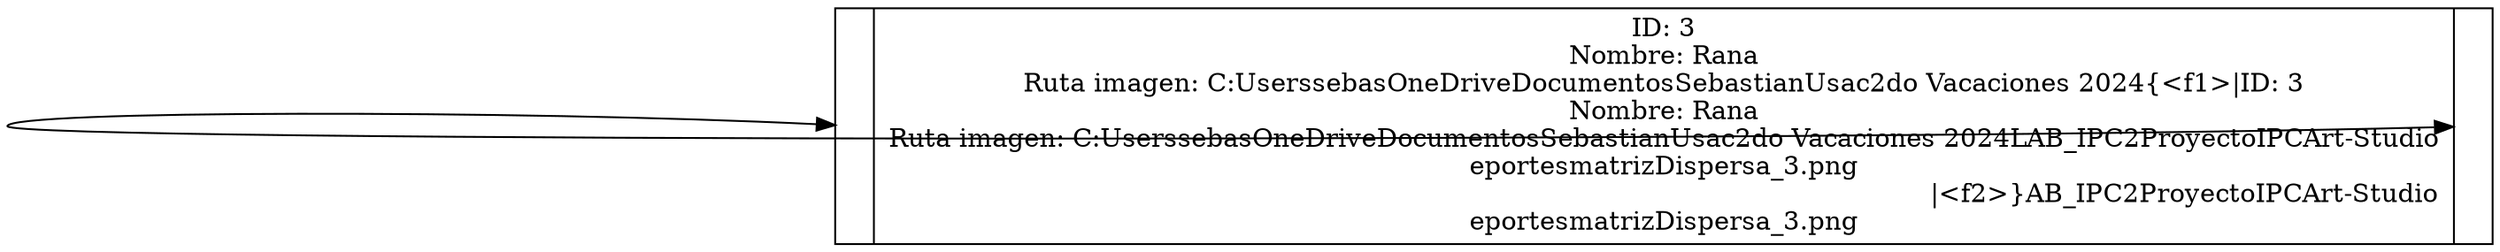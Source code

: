 digraph G {
    rankdir=LR;
    node[shape=record, height=.1]
    nodo0[label="{<f1>|ID: 3\nNombre: Rana\nRuta imagen: C:\Users\sebas\OneDrive\Documentos\Sebastian\Usac\2do Vacaciones 2024\LAB_IPC2\Proyecto\IPCArt-Studio\reportes\matrizDispersa_3.png\n|<f2>}"];
nodo0:f1 -> nodo0:f2 [dir=both constraint=false];
}